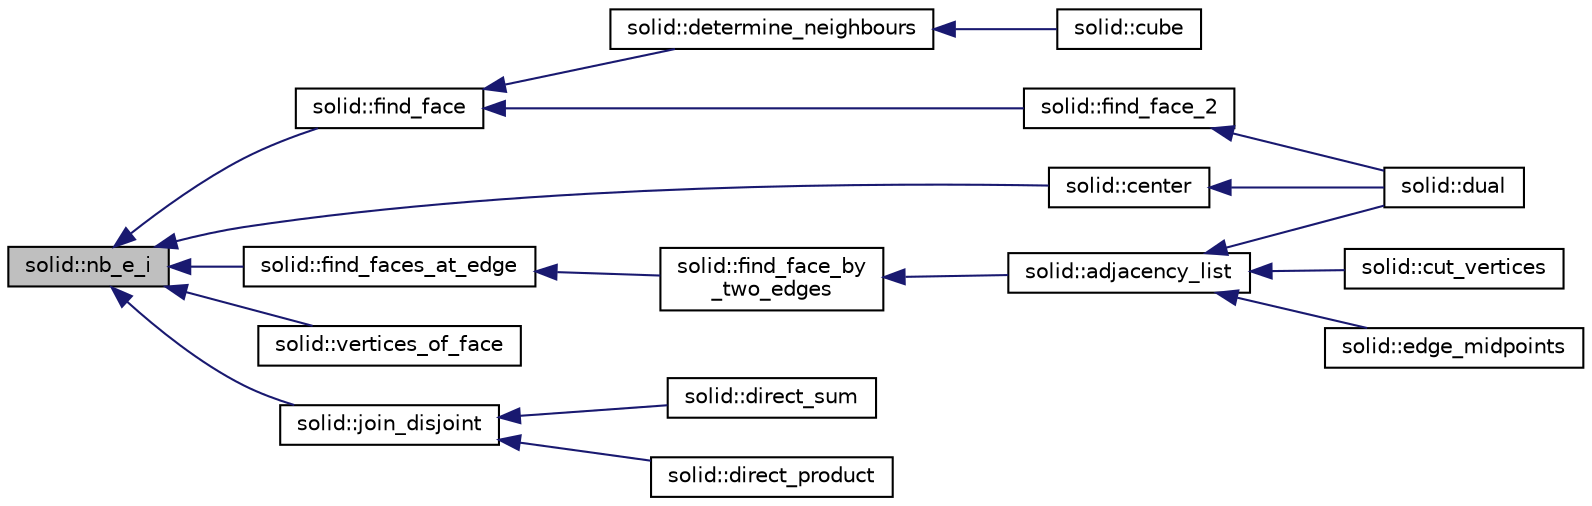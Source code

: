 digraph "solid::nb_e_i"
{
  edge [fontname="Helvetica",fontsize="10",labelfontname="Helvetica",labelfontsize="10"];
  node [fontname="Helvetica",fontsize="10",shape=record];
  rankdir="LR";
  Node3593 [label="solid::nb_e_i",height=0.2,width=0.4,color="black", fillcolor="grey75", style="filled", fontcolor="black"];
  Node3593 -> Node3594 [dir="back",color="midnightblue",fontsize="10",style="solid",fontname="Helvetica"];
  Node3594 [label="solid::find_face",height=0.2,width=0.4,color="black", fillcolor="white", style="filled",URL="$d8/def/classsolid.html#af71537b1f01c068f1d1517c523a72544"];
  Node3594 -> Node3595 [dir="back",color="midnightblue",fontsize="10",style="solid",fontname="Helvetica"];
  Node3595 [label="solid::determine_neighbours",height=0.2,width=0.4,color="black", fillcolor="white", style="filled",URL="$d8/def/classsolid.html#ad6bcabc7a3e9082b4baef371e7828c27"];
  Node3595 -> Node3596 [dir="back",color="midnightblue",fontsize="10",style="solid",fontname="Helvetica"];
  Node3596 [label="solid::cube",height=0.2,width=0.4,color="black", fillcolor="white", style="filled",URL="$d8/def/classsolid.html#a308e6888759550da489397527ed89137"];
  Node3594 -> Node3597 [dir="back",color="midnightblue",fontsize="10",style="solid",fontname="Helvetica"];
  Node3597 [label="solid::find_face_2",height=0.2,width=0.4,color="black", fillcolor="white", style="filled",URL="$d8/def/classsolid.html#af5173d277b17d5fe76c6dc39c3b863b7"];
  Node3597 -> Node3598 [dir="back",color="midnightblue",fontsize="10",style="solid",fontname="Helvetica"];
  Node3598 [label="solid::dual",height=0.2,width=0.4,color="black", fillcolor="white", style="filled",URL="$d8/def/classsolid.html#a0147bd21fc7bfed44a10f3b5eca66757"];
  Node3593 -> Node3599 [dir="back",color="midnightblue",fontsize="10",style="solid",fontname="Helvetica"];
  Node3599 [label="solid::find_faces_at_edge",height=0.2,width=0.4,color="black", fillcolor="white", style="filled",URL="$d8/def/classsolid.html#ae6339a607e15cbfaa028063296ed9767"];
  Node3599 -> Node3600 [dir="back",color="midnightblue",fontsize="10",style="solid",fontname="Helvetica"];
  Node3600 [label="solid::find_face_by\l_two_edges",height=0.2,width=0.4,color="black", fillcolor="white", style="filled",URL="$d8/def/classsolid.html#a83a357e708d7da429afe714dc40a5930"];
  Node3600 -> Node3601 [dir="back",color="midnightblue",fontsize="10",style="solid",fontname="Helvetica"];
  Node3601 [label="solid::adjacency_list",height=0.2,width=0.4,color="black", fillcolor="white", style="filled",URL="$d8/def/classsolid.html#af0ad596c4fd4b091118dd0d6e3e3bf67"];
  Node3601 -> Node3598 [dir="back",color="midnightblue",fontsize="10",style="solid",fontname="Helvetica"];
  Node3601 -> Node3602 [dir="back",color="midnightblue",fontsize="10",style="solid",fontname="Helvetica"];
  Node3602 [label="solid::cut_vertices",height=0.2,width=0.4,color="black", fillcolor="white", style="filled",URL="$d8/def/classsolid.html#a286d7bb090878dfbdc2fcd0dcf4739ce"];
  Node3601 -> Node3603 [dir="back",color="midnightblue",fontsize="10",style="solid",fontname="Helvetica"];
  Node3603 [label="solid::edge_midpoints",height=0.2,width=0.4,color="black", fillcolor="white", style="filled",URL="$d8/def/classsolid.html#a00f043a4986f0eec6ed05c14d64919dc"];
  Node3593 -> Node3604 [dir="back",color="midnightblue",fontsize="10",style="solid",fontname="Helvetica"];
  Node3604 [label="solid::center",height=0.2,width=0.4,color="black", fillcolor="white", style="filled",URL="$d8/def/classsolid.html#ae58752f7dd02eda7e0bac1d69b551db2"];
  Node3604 -> Node3598 [dir="back",color="midnightblue",fontsize="10",style="solid",fontname="Helvetica"];
  Node3593 -> Node3605 [dir="back",color="midnightblue",fontsize="10",style="solid",fontname="Helvetica"];
  Node3605 [label="solid::vertices_of_face",height=0.2,width=0.4,color="black", fillcolor="white", style="filled",URL="$d8/def/classsolid.html#a939ce1ac4b1d7e7ad6164ce0376ff173"];
  Node3593 -> Node3606 [dir="back",color="midnightblue",fontsize="10",style="solid",fontname="Helvetica"];
  Node3606 [label="solid::join_disjoint",height=0.2,width=0.4,color="black", fillcolor="white", style="filled",URL="$d8/def/classsolid.html#ac3c7868e3b650b7112309c7ad15a394c"];
  Node3606 -> Node3607 [dir="back",color="midnightblue",fontsize="10",style="solid",fontname="Helvetica"];
  Node3607 [label="solid::direct_sum",height=0.2,width=0.4,color="black", fillcolor="white", style="filled",URL="$d8/def/classsolid.html#a2045d572bdbd493c541c69624baeedbf"];
  Node3606 -> Node3608 [dir="back",color="midnightblue",fontsize="10",style="solid",fontname="Helvetica"];
  Node3608 [label="solid::direct_product",height=0.2,width=0.4,color="black", fillcolor="white", style="filled",URL="$d8/def/classsolid.html#a8b4527c066bcebd2e6542fe158c607b0"];
}
